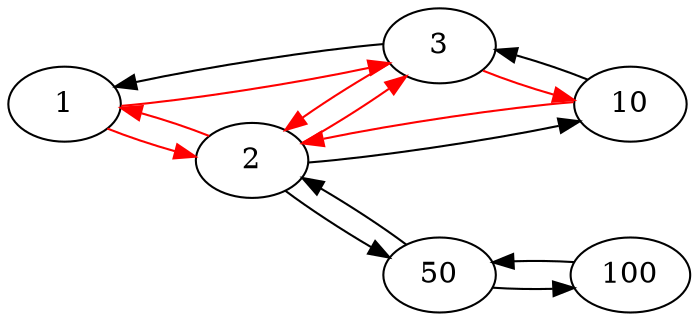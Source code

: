 digraph MyGraph {
rankdir="LR";
"1" -> "2"[color="red"];
"1" -> "3"[color="red"];
"2" -> "1"[color="red"];
"2" -> "3"[color="red"];
"2" -> "10";
"2" -> "50";
"3" -> "2"[color="red"];
"3" -> "1";
"3" -> "10"[color="red"];
"10" -> "3";
"10" -> "2"[color="red"];
"100" -> "50";
"50" -> "100";
"50" -> "2";
}